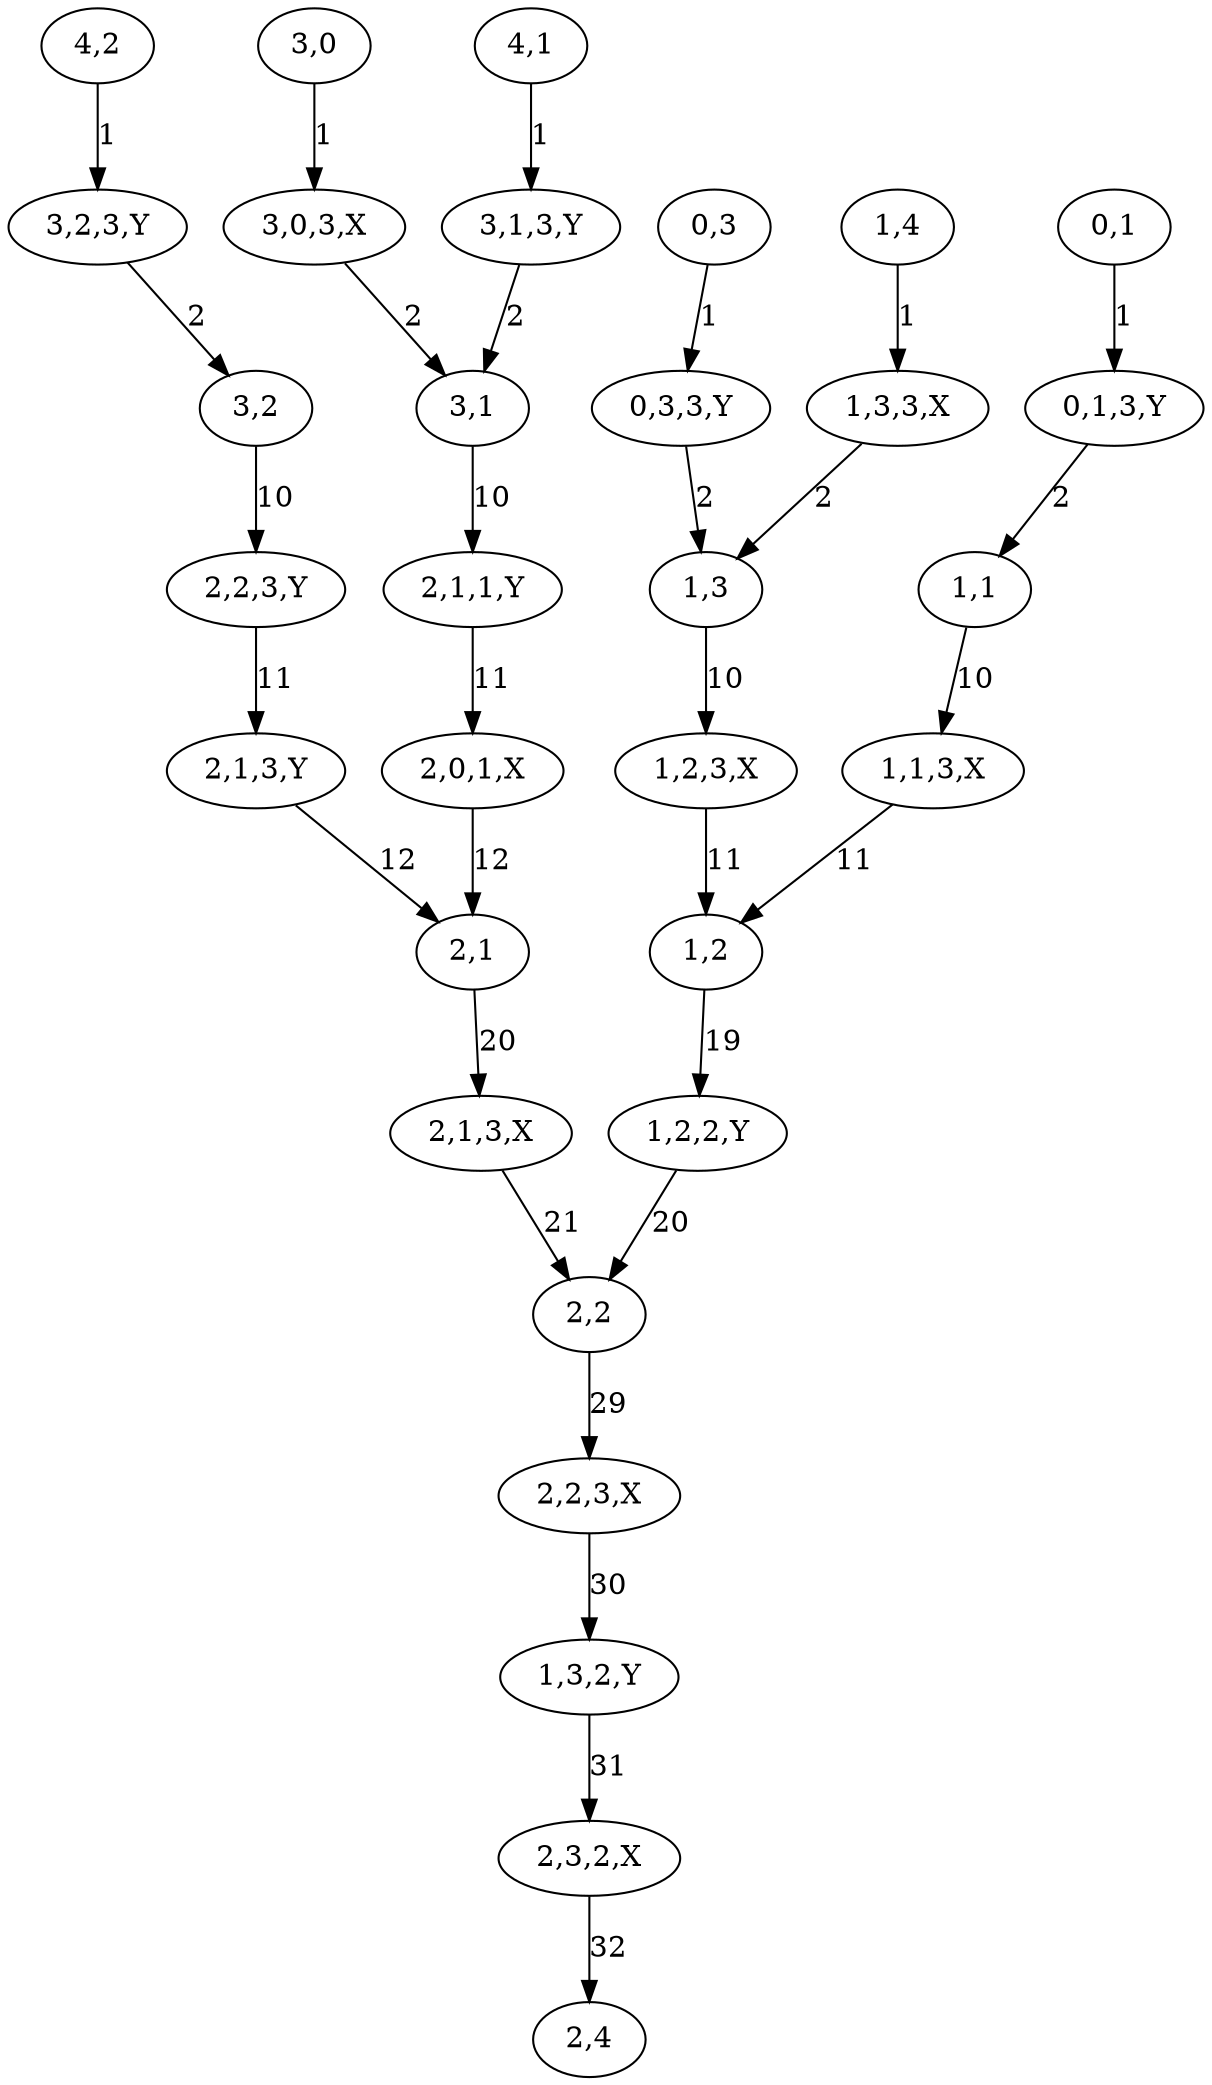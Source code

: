 digraph graphname {
"0,3" [nodetype=logic];
"0,1" [nodetype=logic];
"1,4" [nodetype=logic];
"1,2" [nodetype=logic];
"1,3" [nodetype=logic];
"1,1" [nodetype=logic];
"3,1,3,Y" [nodetype=route];
"2,4" [nodetype=logic];
"2,1" [nodetype=logic];
"3,2,3,Y" [nodetype=route];
"2,2" [nodetype=logic];
"2,0,1,X" [nodetype=route];
"4,2" [nodetype=logic];
"4,1" [nodetype=logic];
"3,0" [nodetype=logic];
"3,1" [nodetype=logic];
"3,2" [nodetype=logic];
"1,3,3,X" [nodetype=route];
"0,1,3,Y" [nodetype=route];
"1,3,2,Y" [nodetype=route];
"2,1,1,Y" [nodetype=route];
"3,0,3,X" [nodetype=route];
"1,1,3,X" [nodetype=route];
"1,2,2,Y" [nodetype=route];
"2,2,3,X" [nodetype=route];
"2,2,3,Y" [nodetype=route];
"1,2,3,X" [nodetype=route];
"2,3,2,X" [nodetype=route];
"0,3,3,Y" [nodetype=route];
"2,1,3,Y" [nodetype=route];
"2,1,3,X" [nodetype=route];
"0,3" -> "0,3,3,Y"  [label=1];
"0,1" -> "0,1,3,Y"  [label=1];
"1,4" -> "1,3,3,X"  [label=1];
"1,2" -> "1,2,2,Y"  [label=19];
"1,3" -> "1,2,3,X"  [label=10];
"1,1" -> "1,1,3,X"  [label=10];
"3,1,3,Y" -> "3,1"  [label=2];
"2,1" -> "2,1,3,X"  [label=20];
"3,2,3,Y" -> "3,2"  [label=2];
"2,2" -> "2,2,3,X"  [label=29];
"2,0,1,X" -> "2,1"  [label=12];
"4,2" -> "3,2,3,Y"  [label=1];
"4,1" -> "3,1,3,Y"  [label=1];
"3,0" -> "3,0,3,X"  [label=1];
"3,1" -> "2,1,1,Y"  [label=10];
"3,2" -> "2,2,3,Y"  [label=10];
"1,3,3,X" -> "1,3"  [label=2];
"0,1,3,Y" -> "1,1"  [label=2];
"1,3,2,Y" -> "2,3,2,X"  [label=31];
"2,1,1,Y" -> "2,0,1,X"  [label=11];
"3,0,3,X" -> "3,1"  [label=2];
"1,1,3,X" -> "1,2"  [label=11];
"1,2,2,Y" -> "2,2"  [label=20];
"2,2,3,X" -> "1,3,2,Y"  [label=30];
"2,2,3,Y" -> "2,1,3,Y"  [label=11];
"1,2,3,X" -> "1,2"  [label=11];
"2,3,2,X" -> "2,4"  [label=32];
"0,3,3,Y" -> "1,3"  [label=2];
"2,1,3,Y" -> "2,1"  [label=12];
"2,1,3,X" -> "2,2"  [label=21];
}

